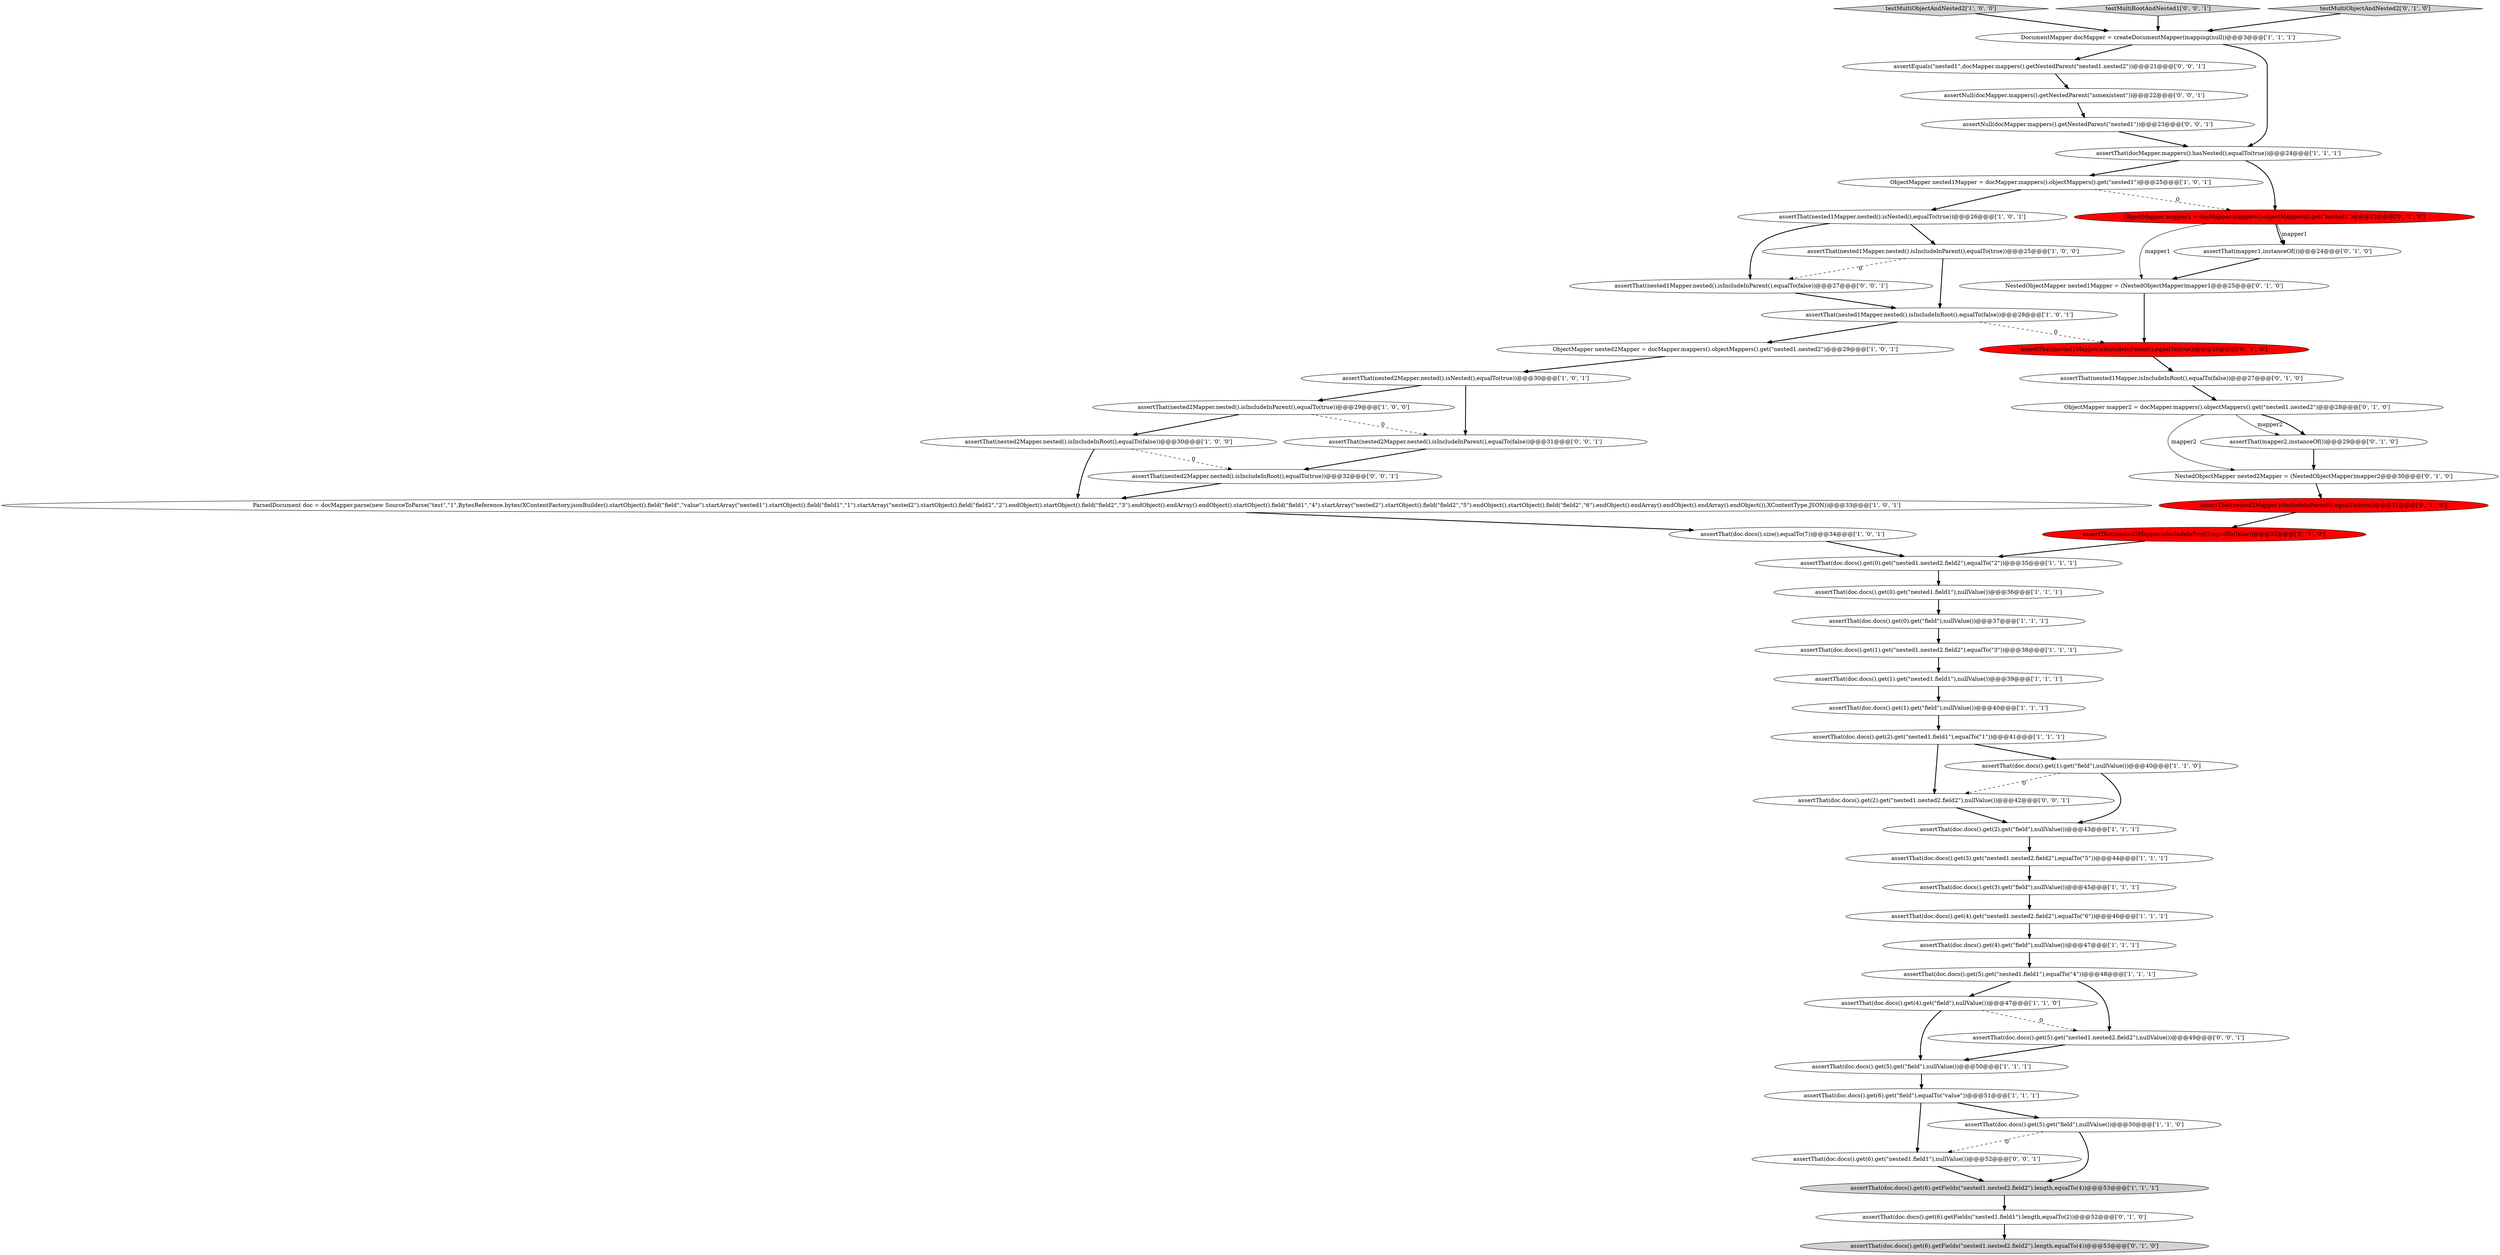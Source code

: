 digraph {
52 [style = filled, label = "assertThat(doc.docs().get(6).get(\"nested1.field1\"),nullValue())@@@52@@@['0', '0', '1']", fillcolor = white, shape = ellipse image = "AAA0AAABBB3BBB"];
15 [style = filled, label = "assertThat(doc.docs().get(1).get(\"field\"),nullValue())@@@40@@@['1', '1', '1']", fillcolor = white, shape = ellipse image = "AAA0AAABBB1BBB"];
38 [style = filled, label = "ObjectMapper mapper2 = docMapper.mappers().objectMappers().get(\"nested1.nested2\")@@@28@@@['0', '1', '0']", fillcolor = white, shape = ellipse image = "AAA0AAABBB2BBB"];
14 [style = filled, label = "assertThat(doc.docs().get(4).get(\"field\"),nullValue())@@@47@@@['1', '1', '0']", fillcolor = white, shape = ellipse image = "AAA0AAABBB1BBB"];
25 [style = filled, label = "assertThat(doc.docs().get(6).getFields(\"nested1.nested2.field2\").length,equalTo(4))@@@53@@@['1', '1', '1']", fillcolor = lightgray, shape = ellipse image = "AAA0AAABBB1BBB"];
47 [style = filled, label = "assertThat(nested2Mapper.nested().isIncludeInParent(),equalTo(false))@@@31@@@['0', '0', '1']", fillcolor = white, shape = ellipse image = "AAA0AAABBB3BBB"];
18 [style = filled, label = "ParsedDocument doc = docMapper.parse(new SourceToParse(\"test\",\"1\",BytesReference.bytes(XContentFactory.jsonBuilder().startObject().field(\"field\",\"value\").startArray(\"nested1\").startObject().field(\"field1\",\"1\").startArray(\"nested2\").startObject().field(\"field2\",\"2\").endObject().startObject().field(\"field2\",\"3\").endObject().endArray().endObject().startObject().field(\"field1\",\"4\").startArray(\"nested2\").startObject().field(\"field2\",\"5\").endObject().startObject().field(\"field2\",\"6\").endObject().endArray().endObject().endArray().endObject()),XContentType.JSON))@@@33@@@['1', '0', '1']", fillcolor = white, shape = ellipse image = "AAA0AAABBB1BBB"];
3 [style = filled, label = "assertThat(nested1Mapper.nested().isIncludeInRoot(),equalTo(false))@@@28@@@['1', '0', '1']", fillcolor = white, shape = ellipse image = "AAA0AAABBB1BBB"];
0 [style = filled, label = "assertThat(doc.docs().get(1).get(\"nested1.field1\"),nullValue())@@@39@@@['1', '1', '1']", fillcolor = white, shape = ellipse image = "AAA0AAABBB1BBB"];
50 [style = filled, label = "assertThat(doc.docs().get(5).get(\"nested1.nested2.field2\"),nullValue())@@@49@@@['0', '0', '1']", fillcolor = white, shape = ellipse image = "AAA0AAABBB3BBB"];
43 [style = filled, label = "assertThat(mapper1,instanceOf())@@@24@@@['0', '1', '0']", fillcolor = white, shape = ellipse image = "AAA0AAABBB2BBB"];
9 [style = filled, label = "assertThat(doc.docs().get(0).get(\"nested1.field1\"),nullValue())@@@36@@@['1', '1', '1']", fillcolor = white, shape = ellipse image = "AAA0AAABBB1BBB"];
51 [style = filled, label = "assertThat(doc.docs().get(2).get(\"nested1.nested2.field2\"),nullValue())@@@42@@@['0', '0', '1']", fillcolor = white, shape = ellipse image = "AAA0AAABBB3BBB"];
33 [style = filled, label = "NestedObjectMapper nested2Mapper = (NestedObjectMapper)mapper2@@@30@@@['0', '1', '0']", fillcolor = white, shape = ellipse image = "AAA0AAABBB2BBB"];
20 [style = filled, label = "assertThat(nested1Mapper.nested().isIncludeInParent(),equalTo(true))@@@25@@@['1', '0', '0']", fillcolor = white, shape = ellipse image = "AAA0AAABBB1BBB"];
6 [style = filled, label = "assertThat(nested2Mapper.nested().isIncludeInParent(),equalTo(true))@@@29@@@['1', '0', '0']", fillcolor = white, shape = ellipse image = "AAA0AAABBB1BBB"];
28 [style = filled, label = "ObjectMapper nested1Mapper = docMapper.mappers().objectMappers().get(\"nested1\")@@@25@@@['1', '0', '1']", fillcolor = white, shape = ellipse image = "AAA0AAABBB1BBB"];
49 [style = filled, label = "assertThat(nested1Mapper.nested().isIncludeInParent(),equalTo(false))@@@27@@@['0', '0', '1']", fillcolor = white, shape = ellipse image = "AAA0AAABBB3BBB"];
23 [style = filled, label = "assertThat(doc.docs().get(5).get(\"nested1.field1\"),equalTo(\"4\"))@@@48@@@['1', '1', '1']", fillcolor = white, shape = ellipse image = "AAA0AAABBB1BBB"];
13 [style = filled, label = "assertThat(doc.docs().get(6).get(\"field\"),equalTo(\"value\"))@@@51@@@['1', '1', '1']", fillcolor = white, shape = ellipse image = "AAA0AAABBB1BBB"];
1 [style = filled, label = "testMultiObjectAndNested2['1', '0', '0']", fillcolor = lightgray, shape = diamond image = "AAA0AAABBB1BBB"];
17 [style = filled, label = "assertThat(doc.docs().get(2).get(\"field\"),nullValue())@@@43@@@['1', '1', '1']", fillcolor = white, shape = ellipse image = "AAA0AAABBB1BBB"];
12 [style = filled, label = "assertThat(doc.docs().get(3).get(\"nested1.nested2.field2\"),equalTo(\"5\"))@@@44@@@['1', '1', '1']", fillcolor = white, shape = ellipse image = "AAA0AAABBB1BBB"];
21 [style = filled, label = "assertThat(doc.docs().get(0).get(\"nested1.nested2.field2\"),equalTo(\"2\"))@@@35@@@['1', '1', '1']", fillcolor = white, shape = ellipse image = "AAA0AAABBB1BBB"];
31 [style = filled, label = "assertThat(doc.docs().get(4).get(\"nested1.nested2.field2\"),equalTo(\"6\"))@@@46@@@['1', '1', '1']", fillcolor = white, shape = ellipse image = "AAA0AAABBB1BBB"];
32 [style = filled, label = "assertThat(nested2Mapper.isIncludeInRoot(),equalTo(false))@@@32@@@['0', '1', '0']", fillcolor = red, shape = ellipse image = "AAA1AAABBB2BBB"];
46 [style = filled, label = "assertNull(docMapper.mappers().getNestedParent(\"nonexistent\"))@@@22@@@['0', '0', '1']", fillcolor = white, shape = ellipse image = "AAA0AAABBB3BBB"];
54 [style = filled, label = "testMultiRootAndNested1['0', '0', '1']", fillcolor = lightgray, shape = diamond image = "AAA0AAABBB3BBB"];
35 [style = filled, label = "assertThat(doc.docs().get(6).getFields(\"nested1.nested2.field2\").length,equalTo(4))@@@53@@@['0', '1', '0']", fillcolor = lightgray, shape = ellipse image = "AAA0AAABBB2BBB"];
24 [style = filled, label = "ObjectMapper nested2Mapper = docMapper.mappers().objectMappers().get(\"nested1.nested2\")@@@29@@@['1', '0', '1']", fillcolor = white, shape = ellipse image = "AAA0AAABBB1BBB"];
5 [style = filled, label = "assertThat(nested2Mapper.nested().isNested(),equalTo(true))@@@30@@@['1', '0', '1']", fillcolor = white, shape = ellipse image = "AAA0AAABBB1BBB"];
27 [style = filled, label = "assertThat(doc.docs().get(5).get(\"field\"),nullValue())@@@50@@@['1', '1', '0']", fillcolor = white, shape = ellipse image = "AAA0AAABBB1BBB"];
22 [style = filled, label = "assertThat(doc.docs().get(3).get(\"field\"),nullValue())@@@45@@@['1', '1', '1']", fillcolor = white, shape = ellipse image = "AAA0AAABBB1BBB"];
29 [style = filled, label = "assertThat(nested2Mapper.nested().isIncludeInRoot(),equalTo(false))@@@30@@@['1', '0', '0']", fillcolor = white, shape = ellipse image = "AAA0AAABBB1BBB"];
19 [style = filled, label = "assertThat(doc.docs().get(0).get(\"field\"),nullValue())@@@37@@@['1', '1', '1']", fillcolor = white, shape = ellipse image = "AAA0AAABBB1BBB"];
53 [style = filled, label = "assertEquals(\"nested1\",docMapper.mappers().getNestedParent(\"nested1.nested2\"))@@@21@@@['0', '0', '1']", fillcolor = white, shape = ellipse image = "AAA0AAABBB3BBB"];
39 [style = filled, label = "NestedObjectMapper nested1Mapper = (NestedObjectMapper)mapper1@@@25@@@['0', '1', '0']", fillcolor = white, shape = ellipse image = "AAA0AAABBB2BBB"];
36 [style = filled, label = "assertThat(nested2Mapper.isIncludeInParent(),equalTo(true))@@@31@@@['0', '1', '0']", fillcolor = red, shape = ellipse image = "AAA1AAABBB2BBB"];
11 [style = filled, label = "assertThat(docMapper.mappers().hasNested(),equalTo(true))@@@24@@@['1', '1', '1']", fillcolor = white, shape = ellipse image = "AAA0AAABBB1BBB"];
41 [style = filled, label = "assertThat(mapper2,instanceOf())@@@29@@@['0', '1', '0']", fillcolor = white, shape = ellipse image = "AAA0AAABBB2BBB"];
8 [style = filled, label = "assertThat(doc.docs().get(5).get(\"field\"),nullValue())@@@50@@@['1', '1', '1']", fillcolor = white, shape = ellipse image = "AAA0AAABBB1BBB"];
30 [style = filled, label = "assertThat(doc.docs().size(),equalTo(7))@@@34@@@['1', '0', '1']", fillcolor = white, shape = ellipse image = "AAA0AAABBB1BBB"];
44 [style = filled, label = "assertThat(doc.docs().get(6).getFields(\"nested1.field1\").length,equalTo(2))@@@52@@@['0', '1', '0']", fillcolor = white, shape = ellipse image = "AAA0AAABBB2BBB"];
16 [style = filled, label = "assertThat(doc.docs().get(2).get(\"nested1.field1\"),equalTo(\"1\"))@@@41@@@['1', '1', '1']", fillcolor = white, shape = ellipse image = "AAA0AAABBB1BBB"];
37 [style = filled, label = "assertThat(nested1Mapper.isIncludeInRoot(),equalTo(false))@@@27@@@['0', '1', '0']", fillcolor = white, shape = ellipse image = "AAA0AAABBB2BBB"];
48 [style = filled, label = "assertNull(docMapper.mappers().getNestedParent(\"nested1\"))@@@23@@@['0', '0', '1']", fillcolor = white, shape = ellipse image = "AAA0AAABBB3BBB"];
10 [style = filled, label = "assertThat(doc.docs().get(1).get(\"field\"),nullValue())@@@40@@@['1', '1', '0']", fillcolor = white, shape = ellipse image = "AAA0AAABBB1BBB"];
40 [style = filled, label = "assertThat(nested1Mapper.isIncludeInParent(),equalTo(true))@@@26@@@['0', '1', '0']", fillcolor = red, shape = ellipse image = "AAA1AAABBB2BBB"];
2 [style = filled, label = "DocumentMapper docMapper = createDocumentMapper(mapping(null))@@@3@@@['1', '1', '1']", fillcolor = white, shape = ellipse image = "AAA0AAABBB1BBB"];
26 [style = filled, label = "assertThat(nested1Mapper.nested().isNested(),equalTo(true))@@@26@@@['1', '0', '1']", fillcolor = white, shape = ellipse image = "AAA0AAABBB1BBB"];
42 [style = filled, label = "ObjectMapper mapper1 = docMapper.mappers().objectMappers().get(\"nested1\")@@@23@@@['0', '1', '0']", fillcolor = red, shape = ellipse image = "AAA1AAABBB2BBB"];
45 [style = filled, label = "assertThat(nested2Mapper.nested().isIncludeInRoot(),equalTo(true))@@@32@@@['0', '0', '1']", fillcolor = white, shape = ellipse image = "AAA0AAABBB3BBB"];
7 [style = filled, label = "assertThat(doc.docs().get(4).get(\"field\"),nullValue())@@@47@@@['1', '1', '1']", fillcolor = white, shape = ellipse image = "AAA0AAABBB1BBB"];
4 [style = filled, label = "assertThat(doc.docs().get(1).get(\"nested1.nested2.field2\"),equalTo(\"3\"))@@@38@@@['1', '1', '1']", fillcolor = white, shape = ellipse image = "AAA0AAABBB1BBB"];
34 [style = filled, label = "testMultiObjectAndNested2['0', '1', '0']", fillcolor = lightgray, shape = diamond image = "AAA0AAABBB2BBB"];
16->51 [style = bold, label=""];
11->28 [style = bold, label=""];
32->21 [style = bold, label=""];
42->43 [style = bold, label=""];
3->40 [style = dashed, label="0"];
38->41 [style = solid, label="mapper2"];
3->24 [style = bold, label=""];
16->10 [style = bold, label=""];
44->35 [style = bold, label=""];
26->49 [style = bold, label=""];
22->31 [style = bold, label=""];
18->30 [style = bold, label=""];
36->32 [style = bold, label=""];
28->26 [style = bold, label=""];
28->42 [style = dashed, label="0"];
10->17 [style = bold, label=""];
20->3 [style = bold, label=""];
38->41 [style = bold, label=""];
11->42 [style = bold, label=""];
15->16 [style = bold, label=""];
46->48 [style = bold, label=""];
31->7 [style = bold, label=""];
0->15 [style = bold, label=""];
25->44 [style = bold, label=""];
29->45 [style = dashed, label="0"];
6->29 [style = bold, label=""];
4->0 [style = bold, label=""];
24->5 [style = bold, label=""];
29->18 [style = bold, label=""];
23->14 [style = bold, label=""];
5->47 [style = bold, label=""];
38->33 [style = solid, label="mapper2"];
2->53 [style = bold, label=""];
53->46 [style = bold, label=""];
30->21 [style = bold, label=""];
21->9 [style = bold, label=""];
17->12 [style = bold, label=""];
13->27 [style = bold, label=""];
20->49 [style = dashed, label="0"];
52->25 [style = bold, label=""];
5->6 [style = bold, label=""];
10->51 [style = dashed, label="0"];
34->2 [style = bold, label=""];
42->43 [style = solid, label="mapper1"];
48->11 [style = bold, label=""];
39->40 [style = bold, label=""];
37->38 [style = bold, label=""];
54->2 [style = bold, label=""];
7->23 [style = bold, label=""];
33->36 [style = bold, label=""];
51->17 [style = bold, label=""];
42->39 [style = solid, label="mapper1"];
50->8 [style = bold, label=""];
9->19 [style = bold, label=""];
49->3 [style = bold, label=""];
27->52 [style = dashed, label="0"];
14->8 [style = bold, label=""];
1->2 [style = bold, label=""];
19->4 [style = bold, label=""];
41->33 [style = bold, label=""];
47->45 [style = bold, label=""];
13->52 [style = bold, label=""];
43->39 [style = bold, label=""];
27->25 [style = bold, label=""];
2->11 [style = bold, label=""];
12->22 [style = bold, label=""];
14->50 [style = dashed, label="0"];
26->20 [style = bold, label=""];
8->13 [style = bold, label=""];
40->37 [style = bold, label=""];
23->50 [style = bold, label=""];
45->18 [style = bold, label=""];
6->47 [style = dashed, label="0"];
}

